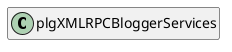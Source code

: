 @startuml
set namespaceSeparator \\
hide members
hide << alias >> circle

class plgXMLRPCBloggerServices
@enduml
